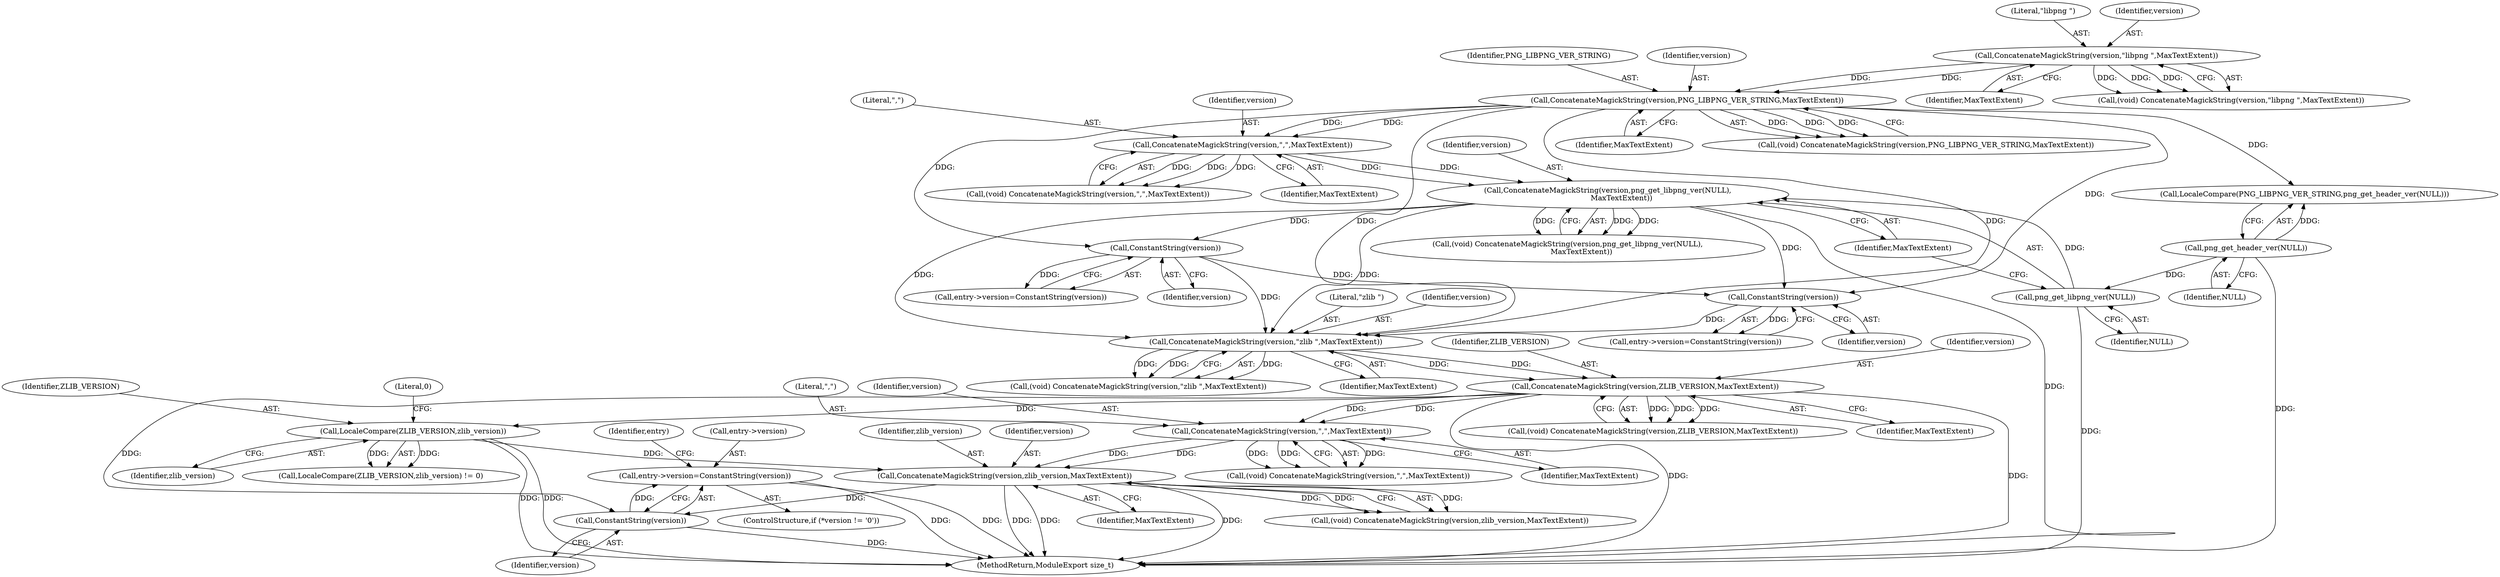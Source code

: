 digraph "0_ImageMagick_aa84944b405acebbeefe871d0f64969b9e9f31ac_1@pointer" {
"1000395" [label="(Call,entry->version=ConstantString(version))"];
"1000399" [label="(Call,ConstantString(version))"];
"1000367" [label="(Call,ConcatenateMagickString(version,ZLIB_VERSION,MaxTextExtent))"];
"1000361" [label="(Call,ConcatenateMagickString(version,\"zlib \",MaxTextExtent))"];
"1000126" [label="(Call,ConcatenateMagickString(version,PNG_LIBPNG_VER_STRING,MaxTextExtent))"];
"1000120" [label="(Call,ConcatenateMagickString(version,\"libpng \",MaxTextExtent))"];
"1000196" [label="(Call,ConstantString(version))"];
"1000146" [label="(Call,ConcatenateMagickString(version,png_get_libpng_ver(NULL),\n            MaxTextExtent))"];
"1000140" [label="(Call,ConcatenateMagickString(version,\",\",MaxTextExtent))"];
"1000148" [label="(Call,png_get_libpng_ver(NULL))"];
"1000134" [label="(Call,png_get_header_ver(NULL))"];
"1000282" [label="(Call,ConstantString(version))"];
"1000386" [label="(Call,ConcatenateMagickString(version,zlib_version,MaxTextExtent))"];
"1000380" [label="(Call,ConcatenateMagickString(version,\",\",MaxTextExtent))"];
"1000373" [label="(Call,LocaleCompare(ZLIB_VERSION,zlib_version))"];
"1000396" [label="(Call,entry->version)"];
"1000365" [label="(Call,(void) ConcatenateMagickString(version,ZLIB_VERSION,MaxTextExtent))"];
"1000369" [label="(Identifier,ZLIB_VERSION)"];
"1000384" [label="(Call,(void) ConcatenateMagickString(version,zlib_version,MaxTextExtent))"];
"1000381" [label="(Identifier,version)"];
"1000141" [label="(Identifier,version)"];
"1000373" [label="(Call,LocaleCompare(ZLIB_VERSION,zlib_version))"];
"1000142" [label="(Literal,\",\")"];
"1000282" [label="(Call,ConstantString(version))"];
"1000363" [label="(Literal,\"zlib \")"];
"1000138" [label="(Call,(void) ConcatenateMagickString(version,\",\",MaxTextExtent))"];
"1000140" [label="(Call,ConcatenateMagickString(version,\",\",MaxTextExtent))"];
"1000283" [label="(Identifier,version)"];
"1000750" [label="(MethodReturn,ModuleExport size_t)"];
"1000123" [label="(Identifier,MaxTextExtent)"];
"1000387" [label="(Identifier,version)"];
"1000118" [label="(Call,(void) ConcatenateMagickString(version,\"libpng \",MaxTextExtent))"];
"1000386" [label="(Call,ConcatenateMagickString(version,zlib_version,MaxTextExtent))"];
"1000375" [label="(Identifier,zlib_version)"];
"1000359" [label="(Call,(void) ConcatenateMagickString(version,\"zlib \",MaxTextExtent))"];
"1000129" [label="(Identifier,MaxTextExtent)"];
"1000395" [label="(Call,entry->version=ConstantString(version))"];
"1000135" [label="(Identifier,NULL)"];
"1000374" [label="(Identifier,ZLIB_VERSION)"];
"1000150" [label="(Identifier,MaxTextExtent)"];
"1000192" [label="(Call,entry->version=ConstantString(version))"];
"1000124" [label="(Call,(void) ConcatenateMagickString(version,PNG_LIBPNG_VER_STRING,MaxTextExtent))"];
"1000370" [label="(Identifier,MaxTextExtent)"];
"1000147" [label="(Identifier,version)"];
"1000383" [label="(Identifier,MaxTextExtent)"];
"1000382" [label="(Literal,\",\")"];
"1000378" [label="(Call,(void) ConcatenateMagickString(version,\",\",MaxTextExtent))"];
"1000134" [label="(Call,png_get_header_ver(NULL))"];
"1000197" [label="(Identifier,version)"];
"1000149" [label="(Identifier,NULL)"];
"1000376" [label="(Literal,0)"];
"1000367" [label="(Call,ConcatenateMagickString(version,ZLIB_VERSION,MaxTextExtent))"];
"1000122" [label="(Literal,\"libpng \")"];
"1000364" [label="(Identifier,MaxTextExtent)"];
"1000128" [label="(Identifier,PNG_LIBPNG_VER_STRING)"];
"1000126" [label="(Call,ConcatenateMagickString(version,PNG_LIBPNG_VER_STRING,MaxTextExtent))"];
"1000196" [label="(Call,ConstantString(version))"];
"1000368" [label="(Identifier,version)"];
"1000132" [label="(Call,LocaleCompare(PNG_LIBPNG_VER_STRING,png_get_header_ver(NULL)))"];
"1000120" [label="(Call,ConcatenateMagickString(version,\"libpng \",MaxTextExtent))"];
"1000127" [label="(Identifier,version)"];
"1000399" [label="(Call,ConstantString(version))"];
"1000148" [label="(Call,png_get_libpng_ver(NULL))"];
"1000390" [label="(ControlStructure,if (*version != '\0'))"];
"1000403" [label="(Identifier,entry)"];
"1000146" [label="(Call,ConcatenateMagickString(version,png_get_libpng_ver(NULL),\n            MaxTextExtent))"];
"1000278" [label="(Call,entry->version=ConstantString(version))"];
"1000380" [label="(Call,ConcatenateMagickString(version,\",\",MaxTextExtent))"];
"1000388" [label="(Identifier,zlib_version)"];
"1000389" [label="(Identifier,MaxTextExtent)"];
"1000143" [label="(Identifier,MaxTextExtent)"];
"1000121" [label="(Identifier,version)"];
"1000361" [label="(Call,ConcatenateMagickString(version,\"zlib \",MaxTextExtent))"];
"1000144" [label="(Call,(void) ConcatenateMagickString(version,png_get_libpng_ver(NULL),\n            MaxTextExtent))"];
"1000362" [label="(Identifier,version)"];
"1000372" [label="(Call,LocaleCompare(ZLIB_VERSION,zlib_version) != 0)"];
"1000400" [label="(Identifier,version)"];
"1000395" -> "1000390"  [label="AST: "];
"1000395" -> "1000399"  [label="CFG: "];
"1000396" -> "1000395"  [label="AST: "];
"1000399" -> "1000395"  [label="AST: "];
"1000403" -> "1000395"  [label="CFG: "];
"1000395" -> "1000750"  [label="DDG: "];
"1000395" -> "1000750"  [label="DDG: "];
"1000399" -> "1000395"  [label="DDG: "];
"1000399" -> "1000400"  [label="CFG: "];
"1000400" -> "1000399"  [label="AST: "];
"1000399" -> "1000750"  [label="DDG: "];
"1000367" -> "1000399"  [label="DDG: "];
"1000386" -> "1000399"  [label="DDG: "];
"1000367" -> "1000365"  [label="AST: "];
"1000367" -> "1000370"  [label="CFG: "];
"1000368" -> "1000367"  [label="AST: "];
"1000369" -> "1000367"  [label="AST: "];
"1000370" -> "1000367"  [label="AST: "];
"1000365" -> "1000367"  [label="CFG: "];
"1000367" -> "1000750"  [label="DDG: "];
"1000367" -> "1000750"  [label="DDG: "];
"1000367" -> "1000365"  [label="DDG: "];
"1000367" -> "1000365"  [label="DDG: "];
"1000367" -> "1000365"  [label="DDG: "];
"1000361" -> "1000367"  [label="DDG: "];
"1000361" -> "1000367"  [label="DDG: "];
"1000367" -> "1000373"  [label="DDG: "];
"1000367" -> "1000380"  [label="DDG: "];
"1000367" -> "1000380"  [label="DDG: "];
"1000361" -> "1000359"  [label="AST: "];
"1000361" -> "1000364"  [label="CFG: "];
"1000362" -> "1000361"  [label="AST: "];
"1000363" -> "1000361"  [label="AST: "];
"1000364" -> "1000361"  [label="AST: "];
"1000359" -> "1000361"  [label="CFG: "];
"1000361" -> "1000359"  [label="DDG: "];
"1000361" -> "1000359"  [label="DDG: "];
"1000361" -> "1000359"  [label="DDG: "];
"1000126" -> "1000361"  [label="DDG: "];
"1000126" -> "1000361"  [label="DDG: "];
"1000196" -> "1000361"  [label="DDG: "];
"1000282" -> "1000361"  [label="DDG: "];
"1000146" -> "1000361"  [label="DDG: "];
"1000146" -> "1000361"  [label="DDG: "];
"1000126" -> "1000124"  [label="AST: "];
"1000126" -> "1000129"  [label="CFG: "];
"1000127" -> "1000126"  [label="AST: "];
"1000128" -> "1000126"  [label="AST: "];
"1000129" -> "1000126"  [label="AST: "];
"1000124" -> "1000126"  [label="CFG: "];
"1000126" -> "1000124"  [label="DDG: "];
"1000126" -> "1000124"  [label="DDG: "];
"1000126" -> "1000124"  [label="DDG: "];
"1000120" -> "1000126"  [label="DDG: "];
"1000120" -> "1000126"  [label="DDG: "];
"1000126" -> "1000132"  [label="DDG: "];
"1000126" -> "1000140"  [label="DDG: "];
"1000126" -> "1000140"  [label="DDG: "];
"1000126" -> "1000196"  [label="DDG: "];
"1000126" -> "1000282"  [label="DDG: "];
"1000120" -> "1000118"  [label="AST: "];
"1000120" -> "1000123"  [label="CFG: "];
"1000121" -> "1000120"  [label="AST: "];
"1000122" -> "1000120"  [label="AST: "];
"1000123" -> "1000120"  [label="AST: "];
"1000118" -> "1000120"  [label="CFG: "];
"1000120" -> "1000118"  [label="DDG: "];
"1000120" -> "1000118"  [label="DDG: "];
"1000120" -> "1000118"  [label="DDG: "];
"1000196" -> "1000192"  [label="AST: "];
"1000196" -> "1000197"  [label="CFG: "];
"1000197" -> "1000196"  [label="AST: "];
"1000192" -> "1000196"  [label="CFG: "];
"1000196" -> "1000192"  [label="DDG: "];
"1000146" -> "1000196"  [label="DDG: "];
"1000196" -> "1000282"  [label="DDG: "];
"1000146" -> "1000144"  [label="AST: "];
"1000146" -> "1000150"  [label="CFG: "];
"1000147" -> "1000146"  [label="AST: "];
"1000148" -> "1000146"  [label="AST: "];
"1000150" -> "1000146"  [label="AST: "];
"1000144" -> "1000146"  [label="CFG: "];
"1000146" -> "1000750"  [label="DDG: "];
"1000146" -> "1000144"  [label="DDG: "];
"1000146" -> "1000144"  [label="DDG: "];
"1000146" -> "1000144"  [label="DDG: "];
"1000140" -> "1000146"  [label="DDG: "];
"1000140" -> "1000146"  [label="DDG: "];
"1000148" -> "1000146"  [label="DDG: "];
"1000146" -> "1000282"  [label="DDG: "];
"1000140" -> "1000138"  [label="AST: "];
"1000140" -> "1000143"  [label="CFG: "];
"1000141" -> "1000140"  [label="AST: "];
"1000142" -> "1000140"  [label="AST: "];
"1000143" -> "1000140"  [label="AST: "];
"1000138" -> "1000140"  [label="CFG: "];
"1000140" -> "1000138"  [label="DDG: "];
"1000140" -> "1000138"  [label="DDG: "];
"1000140" -> "1000138"  [label="DDG: "];
"1000148" -> "1000149"  [label="CFG: "];
"1000149" -> "1000148"  [label="AST: "];
"1000150" -> "1000148"  [label="CFG: "];
"1000148" -> "1000750"  [label="DDG: "];
"1000134" -> "1000148"  [label="DDG: "];
"1000134" -> "1000132"  [label="AST: "];
"1000134" -> "1000135"  [label="CFG: "];
"1000135" -> "1000134"  [label="AST: "];
"1000132" -> "1000134"  [label="CFG: "];
"1000134" -> "1000750"  [label="DDG: "];
"1000134" -> "1000132"  [label="DDG: "];
"1000282" -> "1000278"  [label="AST: "];
"1000282" -> "1000283"  [label="CFG: "];
"1000283" -> "1000282"  [label="AST: "];
"1000278" -> "1000282"  [label="CFG: "];
"1000282" -> "1000278"  [label="DDG: "];
"1000386" -> "1000384"  [label="AST: "];
"1000386" -> "1000389"  [label="CFG: "];
"1000387" -> "1000386"  [label="AST: "];
"1000388" -> "1000386"  [label="AST: "];
"1000389" -> "1000386"  [label="AST: "];
"1000384" -> "1000386"  [label="CFG: "];
"1000386" -> "1000750"  [label="DDG: "];
"1000386" -> "1000750"  [label="DDG: "];
"1000386" -> "1000750"  [label="DDG: "];
"1000386" -> "1000384"  [label="DDG: "];
"1000386" -> "1000384"  [label="DDG: "];
"1000386" -> "1000384"  [label="DDG: "];
"1000380" -> "1000386"  [label="DDG: "];
"1000380" -> "1000386"  [label="DDG: "];
"1000373" -> "1000386"  [label="DDG: "];
"1000380" -> "1000378"  [label="AST: "];
"1000380" -> "1000383"  [label="CFG: "];
"1000381" -> "1000380"  [label="AST: "];
"1000382" -> "1000380"  [label="AST: "];
"1000383" -> "1000380"  [label="AST: "];
"1000378" -> "1000380"  [label="CFG: "];
"1000380" -> "1000378"  [label="DDG: "];
"1000380" -> "1000378"  [label="DDG: "];
"1000380" -> "1000378"  [label="DDG: "];
"1000373" -> "1000372"  [label="AST: "];
"1000373" -> "1000375"  [label="CFG: "];
"1000374" -> "1000373"  [label="AST: "];
"1000375" -> "1000373"  [label="AST: "];
"1000376" -> "1000373"  [label="CFG: "];
"1000373" -> "1000750"  [label="DDG: "];
"1000373" -> "1000750"  [label="DDG: "];
"1000373" -> "1000372"  [label="DDG: "];
"1000373" -> "1000372"  [label="DDG: "];
}
